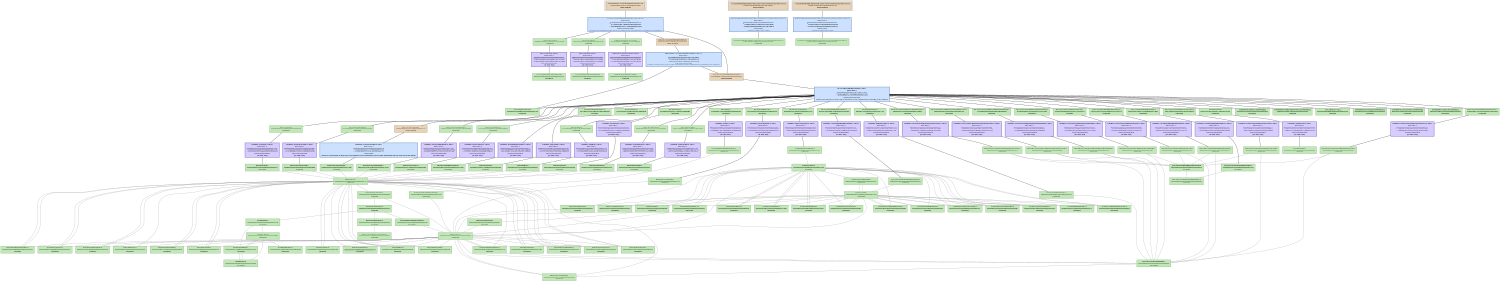 digraph CocoaEventBridge {
   size = "10.000000,8.500000";
   concentrate = false;

   node [ shape = box, style = filled, color = "0.3 0.5 0.6", fillcolor = "0.3 0.2 0.9", fontname = "Monaco", fontsize = "9" ];
   n00001 [ label = "Development/CocoaEventBridge.mexmac.app\n20ce4baad5e2545112eb6bdae2d57882\nDepsUpdated", color = "0.1 0.5 0.5", fillcolor = "0.1 0.2 0.9", peripheries = 3 ];
   n00002 [ label = "Contents/Info.plist\n29ed7040dd75a67e9a0ae18a71e738c2\nUpToDate" ];
   n00003 [ label = "CocoaEventBridge.build/Info.plist\n000000004355ffe70000000000000295\nUpToDate" ];
   n00004 [ label = "Contents/PkgInfo\n7f0003e705421eb3bf490927e79a3095\nUpToDate" ];
   n00005 [ label = "CocoaEventBridge.build/PkgInfo\n000000004355ffe70000000000000008\nUpToDate" ];
   n00006 [ label = "English.lproj/InfoPlist.strings\n701801e9f6d55dffd48c133108734f28\nUpToDate" ];
   n00007 [ label = "English.lproj/InfoPlist.strings\n00000000434c45840000000000000228\nUpToDate" ];
   n00008 [ label = "ppc/PsychError.o\na22350b95ec9d1e7172d6ee73fb8e883\nUpToDate" ];
   n00009 [ label = "Base/PsychError.c\n00000000434c4585000000000000563d\nUpToDate" ];
   n00010 [ label = "ppc/PsychRegisterProject.o\n1b913949cccc0c5dd168ccda21db0b36\nUpToDate" ];
   n00011 [ label = "Base/PsychRegisterProject.c\n00000000434c458500000000000012e6\nUpToDate" ];
   n00012 [ label = "ppc/PsychHelp.o\n170c326c6b575eaac84a5e81fdebd526\nUpToDate" ];
   n00013 [ label = "Base/PsychHelp.c\n00000000434c811d00000000000005b8\nUpToDate" ];
   n00014 [ label = "ppc/MiniBox.o\n5cca4992eb82c8d691cfcd5a9302fb20\nUpToDate" ];
   n00015 [ label = "Base/MiniBox.c\n00000000434c45850000000000000f4f\nUpToDate" ];
   n00016 [ label = "ppc/PsychMemory.o\nbd346f587d817162aaaa63a7c4c74806\nUpToDate" ];
   n00017 [ label = "Base/PsychMemory.c\n00000000434ca96200000000000003a4\nUpToDate" ];
   n00018 [ label = "ppc/ProjectTable.o\n1896107b0b6eaf4813cede1588ca403c\nUpToDate" ];
   n00019 [ label = "Base/ProjectTable.c\n00000000434c4585000000000000023a\nUpToDate" ];
   n00020 [ label = "ppc/PsychInit.o\n50bc90f3d05872befecd09bc6d07b82d\nUpToDate" ];
   n00021 [ label = "Base/PsychInit.c\n00000000434c45850000000000000759\nUpToDate" ];
   n00022 [ label = "ppc/PsychTimeGlue.o\n332caee64224528506ae25adf3f35932\nUpToDate" ];
   n00023 [ label = "Base/PsychTimeGlue.c\n000000004355ef98000000000000157f\nUpToDate" ];
   n00024 [ label = "ppc/PsychStructGlue.o\nc714dd2fed5c61b7072afdddc800b7f3\nUpToDate" ];
   n00025 [ label = "Base/PsychStructGlue.c\n00000000434c45850000000000002bb8\nUpToDate" ];
   n00026 [ label = "ppc/PsychVersioning.o\n109d86f899a4aa4a7c8f9a9daf97411a\nDepsUpdated", color = "0.1 0.5 0.5", fillcolor = "0.1 0.2 0.9" ];
   n00027 [ label = "Base/PsychVersioning.c\n00000000435f22fc00000000000014ee\nUpToDate" ];
   n00028 [ label = "ppc/MODULEVersion.o\nb6fc28f5a4701ff69878a6d7b891fa7f\nUpToDate" ];
   n00029 [ label = "Screen/MODULEVersion.c\n000000004356088a000000000000124e\nUpToDate" ];
   n00030 [ label = "ppc/PsychScriptingGlue.o\nd19eb0a6fe876761867ce52d65076fdb\nUpToDate" ];
   n00031 [ label = "Base/PsychScriptingGlue.c\n00000000434c458500000000000105c5\nUpToDate" ];
   n00032 [ label = "ppc/mexversion.o\ncf8581c2c56a7fb4a40172ea465367b1\nUpToDate" ];
   n00033 [ label = "src/mexversion.c\n000000004332d94600000000000002d2\nUpToDate" ];
   n00034 [ label = "ppc/RegisterProject.o\nbde0337140effc83fccc843a789117fd\nUpToDate" ];
   n00035 [ label = "GetChar/RegisterProject.c\n00000000434c45850000000000000617\nUpToDate" ];
   n00036 [ label = "ppc/Events.o\n674d4d60c19c539eeefee22ceefe009d\nUpToDate" ];
   n00037 [ label = "OS9ToolboxFragments/Events.c\n00000000434c458500000000000005e9\nUpToDate" ];
   n00038 [ label = "ppc/PsychAuthors.o\n1162a8b55abf76b9130899df6d7dbf56\nUpToDate" ];
   n00039 [ label = "Base/PsychAuthors.c\n00000000434c81430000000000000d3b\nUpToDate" ];
   n00040 [ label = "ppc/CocoaEventBridgeHelpers.o\nbcec84ea5736ea1593b90d69041ff06d\nUpToDate" ];
   n00041 [ label = "GetChar/CocoaEventBridgeHelpers.c\n00000000434c4585000000000000187b\nUpToDate" ];
   n00042 [ label = "ppc/COCOAEVENTBRIDGEGetChar.o\n05a6fc20acdd7bdc183c397718642031\nUpToDate" ];
   n00043 [ label = "GetChar/COCOAEVENTBRIDGEGetChar.c\n00000000434c45850000000000002197\nUpToDate" ];
   n00044 [ label = "ppc/CocoaEventBridgeExitFunction.o\n64c99165918725a01bd33b1401328c1a\nUpToDate" ];
   n00045 [ label = "GetChar/CocoaEventBridgeExitFunction.c\n00000000434c458500000000000001f4\nUpToDate" ];
   n00046 [ label = "ppc/COCOAEVENTBRIDGECharAvail.o\ncd661a94b22688cfc6b7cb20e7ffb956\nUpToDate" ];
   n00047 [ label = "GetChar/COCOAEVENTBRIDGECharAvail.c\n00000000434c458500000000000006e8\nUpToDate" ];
   n00048 [ label = "ppc/COCOAEVENTBRIDGEFlushChars.o\n37d047ba671052557809605f185979e2\nUpToDate" ];
   n00049 [ label = "GetChar/COCOAEVENTBRIDGEFlushChars.c\n00000000434c458500000000000005df\nUpToDate" ];
   n00050 [ label = "ppc/COCOAEVENTBRIDGEListenForChars.o\nf0bad345c15e0f45c82d09dc3f12b0fd\nUpToDate" ];
   n00051 [ label = "GetChar/COCOAEVENTBRIDGEListenForChars.c\n00000000434c458500000000000009b1\nUpToDate" ];
   n00052 [ label = "ppc/COCOAEVENTBRIDGEStopListenForChars.o\n5ed95d766f872c946946c696b533275a\nUpToDate" ];
   n00053 [ label = "GetChar/COCOAEVENTBRIDGEStopListenForChars.c\n00000000434c45850000000000000a2f\nUpToDate" ];
   n00054 [ label = "ppc/CocoaEventBridgeSynopsis.o\nf234541ee23deac37a846ca926506b59\nUpToDate" ];
   n00055 [ label = "GetChar/CocoaEventBridgeSynopsis.c\n00000000434c458500000000000005ec\nUpToDate" ];
   n00056 [ label = "ppc/COCOAEVENTBRIDGERevertKeyWindow.o\n07944fde5b7a6aaaa06895cb33fbdd59\nUpToDate" ];
   n00057 [ label = "GetChar/COCOAEVENTBRIDGERevertKeyWindow.c\n00000000434c4585000000000000053e\nUpToDate" ];
   n00058 [ label = "ppc/COCOAEVENTBRIDGEPathToBundle.o\nf62d0902e52476f5aa3d7a10752273bf\nUpToDate" ];
   n00059 [ label = "GetChar/COCOAEVENTBRIDGEPathToBundle.c\n00000000434c4585000000000000093a\nUpToDate" ];
   n00060 [ label = "MacOS/CocoaEventBridge.mexmac\na37a8be0e119a3716a872cb71fb108c7\nDepsUpdated", color = "0.1 0.5 0.5", fillcolor = "0.1 0.2 0.9" ];
   n00061 [ label = "Frameworks/OpenGL.framework[C]\n00000000434ac55900000000000000ee\nUpToDate" ];
   n00062 [ label = "Frameworks/ApplicationServices.framework[C]\n00000000434ac53300000000000000ee\nUpToDate" ];
   n00063 [ label = "2.95.2/libstdc++.a[C]\n00000000434abb590000000000075c68\nUpToDate" ];
   n00064 [ label = "Frameworks/CoreAudio.framework[C]\n00000000434ac55b00000000000000cc\nUpToDate" ];
   n00065 [ label = "Frameworks/CoreServices.framework[C]\n00000000434ac53600000000000000ee\nUpToDate" ];
   n00066 [ label = "Frameworks/Carbon.framework[C]\n00000000434ac53300000000000000ee\nUpToDate" ];
   n00067 [ label = "mac/mexFunction.map\n000000004332d946000000000000012e\nUpToDate" ];
   n00068 [ label = "<CocoaEventBridge.build/Script-2FD6154907306666008DA6B4.sh>[A]\nb1bd235d0d39886df6cf47c44c7d6d10\nDepsUpdated", color = "0.1 0.5 0.5", fillcolor = "0.1 0.2 0.9", peripheries = 3 ];
   n00069 [ label = "CocoaEventBridge.build/Script-2FD6154907306666008DA6B4.sh\n000000004355ffe700000000000000ec\nUpToDate" ];
   n00070 [ label = "<CocoaEventBridge.build/Script-2FD6154A07306666008DA6B4.sh>[A]\n574f981e2afced3522ffbea8343aa256\nDepsUpdated", color = "0.1 0.5 0.5", fillcolor = "0.1 0.2 0.9", peripheries = 3 ];
   n00071 [ label = "CocoaEventBridge.build/Script-2FD6154A07306666008DA6B4.sh\n000000004355ffe7000000000000003e\nUpToDate" ];
   n00072 [ label = "<MacOS/CocoaEventBridge.mexmac>\n24535fa37ea5011f0a936373875f1ca8\nDepsUpdated", color = "0.1 0.5 0.5", fillcolor = "0.1 0.2 0.9", style = "filled,dashed" ];
   n00073 [ label = "Base/Psych.h\n00000000435548b60000000000000410\nUpToDate" ];
   n00074 [ label = "Base/Psych.h\n00000000435548b60000000000000410\nUpToDate" ];
   n00075 [ label = "Screen/Screen.h\n000000004355f28e00000000000012e0\nUpToDate" ];
   n00076 [ label = "GetChar/CocoaEventBridge.h\n00000000434c458500000000000003ea\nUpToDate" ];
   n00077 [ label = "OS9ToolboxFragments/Events.h\n00000000434c45850000000000000236\nUpToDate" ];
   n00078 [ label = "GetChar/CocoaEventBridgeHelpers.h\n00000000434c458500000000000004b2\nUpToDate" ];
   n00079 [ label = "GetChar/EventBridgeBundleHeader.h\n00000000434c45850000000000000474\nUpToDate" ];
   n00080 [ label = "Screen/Screen.h\n000000004355f28e00000000000012e0\nUpToDate" ];
   n00081 [ label = "Base/PsychConstants.h\n00000000435548d4000000000000080d\nUpToDate" ];
   n00082 [ label = "Base/MiniBox.h\n00000000435548d400000000000004d6\nUpToDate" ];
   n00083 [ label = "Base/ProjectTable.h\n00000000435548d400000000000002f6\nUpToDate" ];
   n00084 [ label = "Base/PsychError.h\n00000000435548d40000000000001fe7\nUpToDate" ];
   n00085 [ label = "Base/PsychScriptingGlue.h\n00000000435548f30000000000001a37\nUpToDate" ];
   n00086 [ label = "Base/PsychStructGlue.h\n000000004355496c0000000000000bcc\nUpToDate" ];
   n00087 [ label = "Base/PsychCellGlue.h\n00000000435bf47100000000000005c5\nUpToDate" ];
   n00088 [ label = "Base/PsychRegisterProject.h\n00000000435548d400000000000003f1\nUpToDate" ];
   n00089 [ label = "Base/PsychAuthors.h\n00000000435548d400000000000005e9\nUpToDate" ];
   n00090 [ label = "Base/PsychVersioning.h\n00000000435f22c800000000000004dd\nUpToDate" ];
   n00091 [ label = "Base/PsychHelp.h\n00000000435bf48f0000000000000357\nUpToDate" ];
   n00092 [ label = "Base/PsychInit.h\n00000000435548f300000000000002db\nUpToDate" ];
   n00093 [ label = "Base/PsychMemory.h\n00000000435548d40000000000000473\nUpToDate" ];
   n00094 [ label = "Base/PsychTimeGlue.h\n000000004355ef010000000000000483\nUpToDate" ];
   n00095 [ label = "Base/PsychInstrument.h\n00000000435548d400000000000001a8\nUpToDate" ];
   n00096 [ label = "GetChar/RegisterProject.h\n00000000434c458500000000000001c8\nUpToDate" ];
   n00097 [ label = "Base/TimeLists.h\n00000000435548f300000000000002a9\nUpToDate" ];
   n00098 [ label = "Screen/PsychRects.h\n00000000434c458500000000000005d5\nUpToDate" ];
   n00099 [ label = "Screen/ScreenTypes.h\n00000000434c458500000000000013b6\nUpToDate" ];
   n00100 [ label = "Screen/PsychVideoGlue.h\n00000000434c458500000000000005d4\nUpToDate" ];
   n00101 [ label = "Screen/PsychScreenGlue.h\n00000000434c45850000000000000d6d\nUpToDate" ];
   n00102 [ label = "Screen/PsychWindowTextGlue.h\n00000000434c458500000000000008ee\nUpToDate" ];
   n00103 [ label = "Screen/WindowBank.h\n000000004355e68c0000000000001b31\nUpToDate" ];
   n00104 [ label = "Screen/PsychWindowGlue.h\n000000004355e21f0000000000000a66\nUpToDate" ];
   n00105 [ label = "Screen/PsychTextureSupport.h\n000000004355a03b0000000000000370\nUpToDate" ];
   n00106 [ label = "Screen/PsychAlphaBlending.h\n00000000434c458500000000000004fb\nUpToDate" ];
   n00107 [ label = "Screen/ScreenArguments.h\n00000000434c45850000000000000ca3\nUpToDate" ];
   n00108 [ label = "Screen/RegisterProject.h\n00000000434c45850000000000000284\nUpToDate" ];
   n00109 [ label = "Screen/WindowHelpers.h\n00000000434c45850000000000000773\nUpToDate" ];
   n00110 [ label = "Fonts/PsychFontGlue.h\n00000000434c45850000000000000e47\nUpToDate" ];
   n00111 [ label = "Fonts/ScreenFontGlue.h\n00000000434c45850000000000000260\nUpToDate" ];
   n00112 [ label = "Fonts/FontInfo.h\n00000000434c45850000000000000ef4\nUpToDate" ];
   n00113 [ label = "Screen/ScreenPreferenceState.h\n000000004355d9f300000000000006ba\nUpToDate" ];
   n00114 [ label = "Base/PsychIncludes.h\n00000000435548d4000000000000074c\nUpToDate" ];
   n00115 [ label = "Fonts/PsychFontGlue.h\n00000000434c45850000000000000e47\nUpToDate" ];
   n00116 [ label = "Base/PsychPlatform.h\n00000000435548d40000000000000589\nUpToDate" ];
   n00117 [ label = "include/mex.h\n000000004332d9460000000000003742\nUpToDate" ];
   n00118 [ label = "OS9ToolboxFragments/Events.h\n00000000434c45850000000000000236\nUpToDate" ];
   n00119 [ label = "Base/PsychPlatformConstants.h\n000000004355492f000000000000070e\nUpToDate" ];
   n00120 [ label = "include/matrix.h\n000000004332d9460000000000009ff2\nUpToDate" ];
   n00121 [ label = "include/mwdebug.h\n000000004332d9460000000000002b3c\nUpToDate" ];
   n00122 [ label = "include/tmwtypes.h\n000000004332d946000000000000458d\nUpToDate" ];
   n00123 [ label = "include/mat.h\n000000004332d94600000000000023ab\nUpToDate" ];

   node [ shape = box, style = "filled,bold", color = "0.7 0.5 0.7", fillcolor = "0.7 0.2 1.0", fontname = "Monaco", fontsize = "9" ];
   c00001 [ label = "PBXCp Info.plist <wt:0>\nwaitCount: 0\n000000004355ffe70000000000000295\n^ 29ed70409e2059999a0ae18a71e73a57\n= 29ed7040dd75a67e9a0ae18a71e738c2\nDoesNotNeedToRun\n(no 'why' info)" ];
   c00002 [ label = "PBXCp PkgInfo <wt:0>\nwaitCount: 0\n00000000000000000000000000000000\n^ 7f0003e705421eb3bf490927e79a3095\n= 7f0003e705421eb3bf490927e79a3095\nDoesNotNeedToRun\n(no 'why' info)" ];
   c00003 [ label = "CpResource InfoPlist.strings <wt:4>\nwaitCount: 0\n00000000000000000000000000000000\n^ 701801e9f6d55dffd48c133108734f28\n= 701801e9f6d55dffd48c133108734f28\nDoesNotNeedToRun\n(no 'why' info)" ];
   c00004 [ label = "CompileC PsychError.o <wt:6>\nwaitCount: 0\n000000004355492f0000000000004529\n^ a22350b91d9c98c8172d6ee73fb8adaa\n= a22350b95ec9d1e7172d6ee73fb8e883\nDoesNotNeedToRun\n(no 'why' info)" ];
   c00005 [ label = "CompileC PsychRegisterProject.o <wt:6>\nwaitCount: 0\n000000004355492f00000000000001f2\n^ 1b9139498f994572d168ccda21db0ac4\n= 1b913949cccc0c5dd168ccda21db0b36\nDoesNotNeedToRun\n(no 'why' info)" ];
   c00006 [ label = "CompileC PsychHelp.o <wt:6>\nwaitCount: 0\n0000000043558db700000000000016ac\n^ 170c326c2802d31dc84a5e81fdebc38a\n= 170c326c6b575eaac84a5e81fdebd526\nDoesNotNeedToRun\n(no 'why' info)" ];
   c00007 [ label = "CompileC MiniBox.o <wt:6>\nwaitCount: 0\n000000004355492f0000000000001c5b\n^ 5cca4992a8d781f991cfcd5a9302e77b\n= 5cca4992eb82c8d691cfcd5a9302fb20\nDoesNotNeedToRun\n(no 'why' info)" ];
   c00008 [ label = "CompileC PsychMemory.o <wt:6>\nwaitCount: 0\n000000004355a5c800000000000010b0\n^ bd346f583ed4d4aaaaaa63a7c4c758b6\n= bd346f587d817162aaaa63a7c4c74806\nDoesNotNeedToRun\n(no 'why' info)" ];
   c00009 [ label = "CompileC ProjectTable.o <wt:6>\nwaitCount: 0\n000000004355492f000000000000112e\n^ 1896107b483be66713cede1588ca5112\n= 1896107b0b6eaf4813cede1588ca403c\nDoesNotNeedToRun\n(no 'why' info)" ];
   c00010 [ label = "CompileC PsychInit.o <wt:6>\nwaitCount: 0\n000000004355492f000000000000144d\n^ 50bc90f3930d3b91fecd09bc6d07ac60\n= 50bc90f3d05872befecd09bc6d07b82d\nDoesNotNeedToRun\n(no 'why' info)" ];
   c00011 [ label = "CompileC PsychTimeGlue.o <wt:6>\nwaitCount: 0\n00000000435f84870000000000001282\n^ 332caee6017bd60206ae25adf3f34bb0\n= 332caee64224528506ae25adf3f35932\nDoesNotNeedToRun\n(no 'why' info)" ];
   c00012 [ label = "CompileC PsychStructGlue.o <wt:6>\nwaitCount: 0\n000000004355492f00000000000038ac\n^ c714dd2fae092898072afdddc8008f5f\n= c714dd2fed5c61b7072afdddc800b7f3\nDoesNotNeedToRun\n(no 'why' info)" ];
   c00013 [ label = "CompileC PsychVersioning.o <wt:6>\nwaitCount: 0\n0000000043462e5600000000000007fa\n^ 109d86f8dae2841c7c8f9a9daf9746e0\n= 109d86f899a4aa4a7c8f9a9daf97411a\nNeedsToRun\nNeeds to run because at least one of the outputs of the command is has an older timestamp than at least one of the inputs.", color = "0.6 0.5 0.7", fillcolor = "0.6 0.2 1.0" ];
   c00014 [ label = "CompileC MODULEVersion.o <wt:6>\nwaitCount: 0\n000000004356088a000000000000124e\n^ b6fc28f5e726177c9878a6d7b891e831\n= b6fc28f5a4701ff69878a6d7b891fa7f\nDoesNotNeedToRun\n(no 'why' info)" ];
   c00015 [ label = "CompileC PsychScriptingGlue.o <wt:6>\nwaitCount: 0\n000000004355492f00000000000116d1\n^ d19eb0a6bdd22e4e867ce52d6506790a\n= d19eb0a6fe876761867ce52d65076fdb\nDoesNotNeedToRun\n(no 'why' info)" ];
   c00016 [ label = "CompileC mexversion.o <wt:6>\nwaitCount: 0\n000000004332d94600000000000002d2\n^ cf8581c28658a6f2a40172ea46536563\n= cf8581c2c56a7fb4a40172ea465367b1\nDoesNotNeedToRun\n(no 'why' info)" ];
   c00017 [ label = "CompileC RegisterProject.o <wt:6>\nwaitCount: 0\n000000004355ef01000000000000017e\n^ bde0337103ba1382fccc843a78911683\n= bde0337140effc83fccc843a789117fd\nDoesNotNeedToRun\n(no 'why' info)" ];
   c00018 [ label = "CompileC Events.o <wt:6>\nwaitCount: 0\n00000000000a6b1f0000000000000022\n^ 674d4d60c1963881eefee22ceefe00bf\n= 674d4d60c19c539eeefee22ceefe009d\nDoesNotNeedToRun\n(no 'why' info)" ];
   c00019 [ label = "CompileC PsychAuthors.o <wt:6>\nwaitCount: 0\n0000000043558de90000000000001e2f\n^ 1162a8b519eafb50130899df6d7da179\n= 1162a8b55abf76b9130899df6d7dbf56\nDoesNotNeedToRun\n(no 'why' info)" ];
   c00020 [ label = "CompileC CocoaEventBridgeHelpers.o <wt:6>\nwaitCount: 0\n00000000000000000000000000001cc9\n^ bcec84ea5736ea1593b90d69041feca4\n= bcec84ea5736ea1593b90d69041ff06d\nDoesNotNeedToRun\n(no 'why' info)" ];
   c00021 [ label = "CompileC COCOAEVENTBRIDGEGetChar.o <wt:6>\nwaitCount: 0\n000000004355ef010000000000002638\n^ 05a6fc20ef8894dd183c397718640609\n= 05a6fc20acdd7bdc183c397718642031\nDoesNotNeedToRun\n(no 'why' info)" ];
   c00022 [ label = "CompileC CocoaEventBridgeExitFunction.o <wt:6>\nwaitCount: 0\n000000004355ef01000000000000065b\n^ 64c99165d2d2caa11bd33b1401328a41\n= 64c99165918725a01bd33b1401328c1a\nDoesNotNeedToRun\n(no 'why' info)" ];
   c00023 [ label = "CompileC COCOAEVENTBRIDGECharAvail.o <wt:6>\nwaitCount: 0\n000000004355ef010000000000000147\n^ cd661a94f17367cec6b7cb20e7ffb811\n= cd661a94b22688cfc6b7cb20e7ffb956\nDoesNotNeedToRun\n(no 'why' info)" ];
   c00024 [ label = "CompileC COCOAEVENTBRIDGEFlushChars.o <wt:6>\nwaitCount: 0\n000000004355ef010000000000000270\n^ 37d047ba2445bd547809605f18597b92\n= 37d047ba671052557809605f185979e2\nDoesNotNeedToRun\n(no 'why' info)" ];
   c00025 [ label = "CompileC COCOAEVENTBRIDGEListenForChars.o <wt:6>\nwaitCount: 0\n000000004355ef010000000000000e1e\n^ f0bad345820be044c82d09dc3f12bee3\n= f0bad345c15e0f45c82d09dc3f12b0fd\nDoesNotNeedToRun\n(no 'why' info)" ];
   c00026 [ label = "CompileC COCOAEVENTBRIDGEStopListenForChars.o <wt:6>\nwaitCount: 0\n000000004355ef010000000000000d80\n^ 5ed95d762cd2c3956946c696b5332ada\n= 5ed95d766f872c946946c696b533275a\nDoesNotNeedToRun\n(no 'why' info)" ];
   c00027 [ label = "CompileC CocoaEventBridgeSynopsis.o <wt:6>\nwaitCount: 0\n00000000000a16440000000000000183\n^ f234541ee237fc877a846ca926506ada\n= f234541ee23deac37a846ca926506b59\nDoesNotNeedToRun\n(no 'why' info)" ];
   c00028 [ label = "CompileC COCOAEVENTBRIDGERevertKeyWindow.o <wt:6>\nwaitCount: 0\n000000004355ef010000000000000291\n^ 07944fde182f85aba06895cb33fbdfc8\n= 07944fde5b7a6aaaa06895cb33fbdd59\nDoesNotNeedToRun\n(no 'why' info)" ];
   c00029 [ label = "CompileC COCOAEVENTBRIDGEPathToBundle.o <wt:6>\nwaitCount: 0\n000000004355ef010000000000000e95\n^ f62d0902a67199f4aa3d7a1075227d2a\n= f62d0902e52476f5aa3d7a10752273bf\nDoesNotNeedToRun\n(no 'why' info)" ];
   c00030 [ label = "Ld CocoaEventBridge.mexmac <wt:6>\nwaitCount: 0\n0a3cefaac838bc38e10fe191ad731b3c\n^ a946644a29211f498b88cd26b2c213fb\n= a37a8be0e119a3716a872cb71fb108c7\nIndirectlyNeedsToRun\nNeeds to run because at least one of the inputs to the command are scheduled to be updated.", color = "0.6 0.5 0.7", fillcolor = "0.6 0.2 1.0" ];
   c00031 [ label = "PhaseScriptExecution Script-2FD6154907306666008DA6B4.sh <wt:10>\nwaitCount: 0\n000000004355ffe700000000000000ec\n^ b1bd235d4e6c778af6cf47c44c7d6dfc\n= b1bd235d0d39886df6cf47c44c7d6d10\nNeedsToRun\n1 output is always out-of-date", color = "0.6 0.5 0.7", fillcolor = "0.6 0.2 1.0" ];
   c00032 [ label = "PhaseScriptExecution Script-2FD6154A07306666008DA6B4.sh <wt:12>\nwaitCount: 0\n000000004355ffe7000000000000003e\n^ 574f981e69a912d222ffbea8343aa268\n= 574f981e2afced3522ffbea8343aa256\nNeedsToRun\n1 output is always out-of-date", color = "0.6 0.5 0.7", fillcolor = "0.6 0.2 1.0" ];
   c00033 [ label = "EditSymbols CocoaEventBridge.mexmac <wt:13>\nwaitCount: 0\na37a8be0a22b7a376a872cb71fb109e9\n^ 8729d443dc8e7b2860144fc498ee1541\n= 24535fa37ea5011f0a936373875f1ca8\nIndirectlyNeedsToRun\nNeeds to run because at least one of the inputs to the command are scheduled to be updated.", color = "0.6 0.5 0.7", fillcolor = "0.6 0.2 1.0" ];
   c00034 [ label = "Touch CocoaEventBridge.mexmac.app <wt:14>\nwaitCount: 0\na1dca60db15e475c91dbb45806e05310\n^ 8112eda764bc130d8330df82e4352b92\n= 20ce4baad5e2545112eb6bdae2d57882\nIndirectlyNeedsToRun\nNeeds to run because at least one of the inputs to the command are scheduled to be updated.", color = "0.6 0.5 0.7", fillcolor = "0.6 0.2 1.0" ];

   edge [ style = solid, color = black, arrowhead = none, arrowtail = normal ];
   n00001 -> { c00034 };
   n00002 -> { c00001 };
   n00004 -> { c00002 };
   n00006 -> { c00003 };
   n00008 -> { c00004 };
   n00010 -> { c00005 };
   n00012 -> { c00006 };
   n00014 -> { c00007 };
   n00016 -> { c00008 };
   n00018 -> { c00009 };
   n00020 -> { c00010 };
   n00022 -> { c00011 };
   n00024 -> { c00012 };
   n00026 -> { c00013 };
   n00028 -> { c00014 };
   n00030 -> { c00015 };
   n00032 -> { c00016 };
   n00034 -> { c00017 };
   n00036 -> { c00018 };
   n00038 -> { c00019 };
   n00040 -> { c00020 };
   n00042 -> { c00021 };
   n00044 -> { c00022 };
   n00046 -> { c00023 };
   n00048 -> { c00024 };
   n00050 -> { c00025 };
   n00052 -> { c00026 };
   n00054 -> { c00027 };
   n00056 -> { c00028 };
   n00058 -> { c00029 };
   n00060 -> { c00030 };
   n00068 -> { c00031 };
   n00070 -> { c00032 };
   n00072 -> { c00033 };
   c00001 -> { n00003 };
   c00002 -> { n00005 n00005 };
   c00003 -> { n00007 n00007 };
   c00004 -> { n00009 };
   c00005 -> { n00011 };
   c00006 -> { n00013 };
   c00007 -> { n00015 };
   c00008 -> { n00017 };
   c00009 -> { n00019 };
   c00010 -> { n00021 };
   c00011 -> { n00023 };
   c00012 -> { n00025 };
   c00013 -> { n00027 };
   c00014 -> { n00029 };
   c00015 -> { n00031 };
   c00016 -> { n00033 };
   c00017 -> { n00035 };
   c00018 -> { n00037 };
   c00019 -> { n00039 };
   c00020 -> { n00041 };
   c00021 -> { n00043 };
   c00022 -> { n00045 };
   c00023 -> { n00047 };
   c00024 -> { n00049 };
   c00025 -> { n00051 };
   c00026 -> { n00053 };
   c00027 -> { n00055 };
   c00028 -> { n00057 };
   c00029 -> { n00059 };
   c00030 -> { n00008 n00010 n00012 n00014 n00016 n00018 n00020 n00022 n00024 n00026 n00028 n00030 n00032 n00034 n00036 n00038 n00040 n00042 n00044 n00046 n00048 n00050 n00052 n00054 n00056 n00058 n00061 n00062 n00063 n00064 n00065 n00066 n00067 };
   c00031 -> { n00069 };
   c00032 -> { n00071 };
   c00033 -> { n00060 n00067 };
   c00034 -> { n00002 n00004 n00006 n00060 n00072 };

   edge [ style = solid, color = gray60, arrowhead = none, arrowtail = normal ];
   n00009 -> { n00073 };
   n00011 -> { n00073 };
   n00013 -> { n00073 };
   n00015 -> { n00073 };
   n00017 -> { n00073 };
   n00019 -> { n00073 };
   n00021 -> { n00073 };
   n00023 -> { n00074 };
   n00025 -> { n00073 };
   n00027 -> { n00073 };
   n00029 -> { n00075 };
   n00031 -> { n00073 };
   n00035 -> { n00076 };
   n00037 -> { n00077 };
   n00039 -> { n00073 };
   n00041 -> { n00078 };
   n00043 -> { n00079 n00076 };
   n00045 -> { n00079 n00076 };
   n00047 -> { n00079 n00076 };
   n00049 -> { n00079 n00076 };
   n00051 -> { n00079 n00076 };
   n00053 -> { n00079 n00076 };
   n00055 -> { n00080 };
   n00057 -> { n00079 n00076 };
   n00059 -> { n00079 n00076 };
   n00073 -> { n00081 n00082 n00083 n00084 n00085 n00086 n00087 n00088 n00089 n00090 n00091 n00092 n00093 n00094 n00095 n00096 n00097 };
   n00074 -> { n00081 n00082 n00083 n00084 n00085 n00086 n00087 n00088 n00089 n00090 n00091 n00092 n00093 n00094 n00095 n00096 n00097 };
   n00075 -> { n00074 n00098 n00099 n00100 n00101 n00102 n00103 n00104 n00105 n00106 n00107 n00108 n00109 n00110 n00111 n00112 n00113 };
   n00076 -> { n00074 n00094 };
   n00077 -> { n00074 };
   n00079 -> { n00078 };
   n00080 -> { n00074 n00098 n00099 n00100 n00101 n00102 n00103 n00104 n00105 n00106 n00107 n00108 n00109 n00110 n00111 n00112 n00113 };
   n00081 -> { n00114 };
   n00082 -> { n00073 };
   n00083 -> { n00073 };
   n00084 -> { n00073 };
   n00085 -> { n00073 };
   n00086 -> { n00073 };
   n00087 -> { n00073 };
   n00088 -> { n00073 };
   n00089 -> { n00073 };
   n00090 -> { n00073 };
   n00091 -> { n00073 };
   n00092 -> { n00073 };
   n00094 -> { n00074 };
   n00095 -> { n00073 };
   n00096 -> { n00074 n00076 };
   n00098 -> { n00075 };
   n00099 -> { n00075 };
   n00100 -> { n00080 };
   n00101 -> { n00080 };
   n00102 -> { n00080 };
   n00103 -> { n00075 };
   n00104 -> { n00080 };
   n00105 -> { n00080 };
   n00106 -> { n00080 };
   n00107 -> { n00075 };
   n00108 -> { n00074 n00075 };
   n00110 -> { n00074 };
   n00111 -> { n00074 };
   n00112 -> { n00115 };
   n00113 -> { n00075 };
   n00114 -> { n00116 n00117 n00117 n00118 n00117 };
   n00115 -> { n00074 };
   n00116 -> { n00119 };
   n00117 -> { n00120 n00120 n00121 };
   n00118 -> { n00074 };
   n00120 -> { n00122 n00121 };
   n00121 -> { n00120 n00123 };
   n00123 -> { n00120 n00121 };
}
